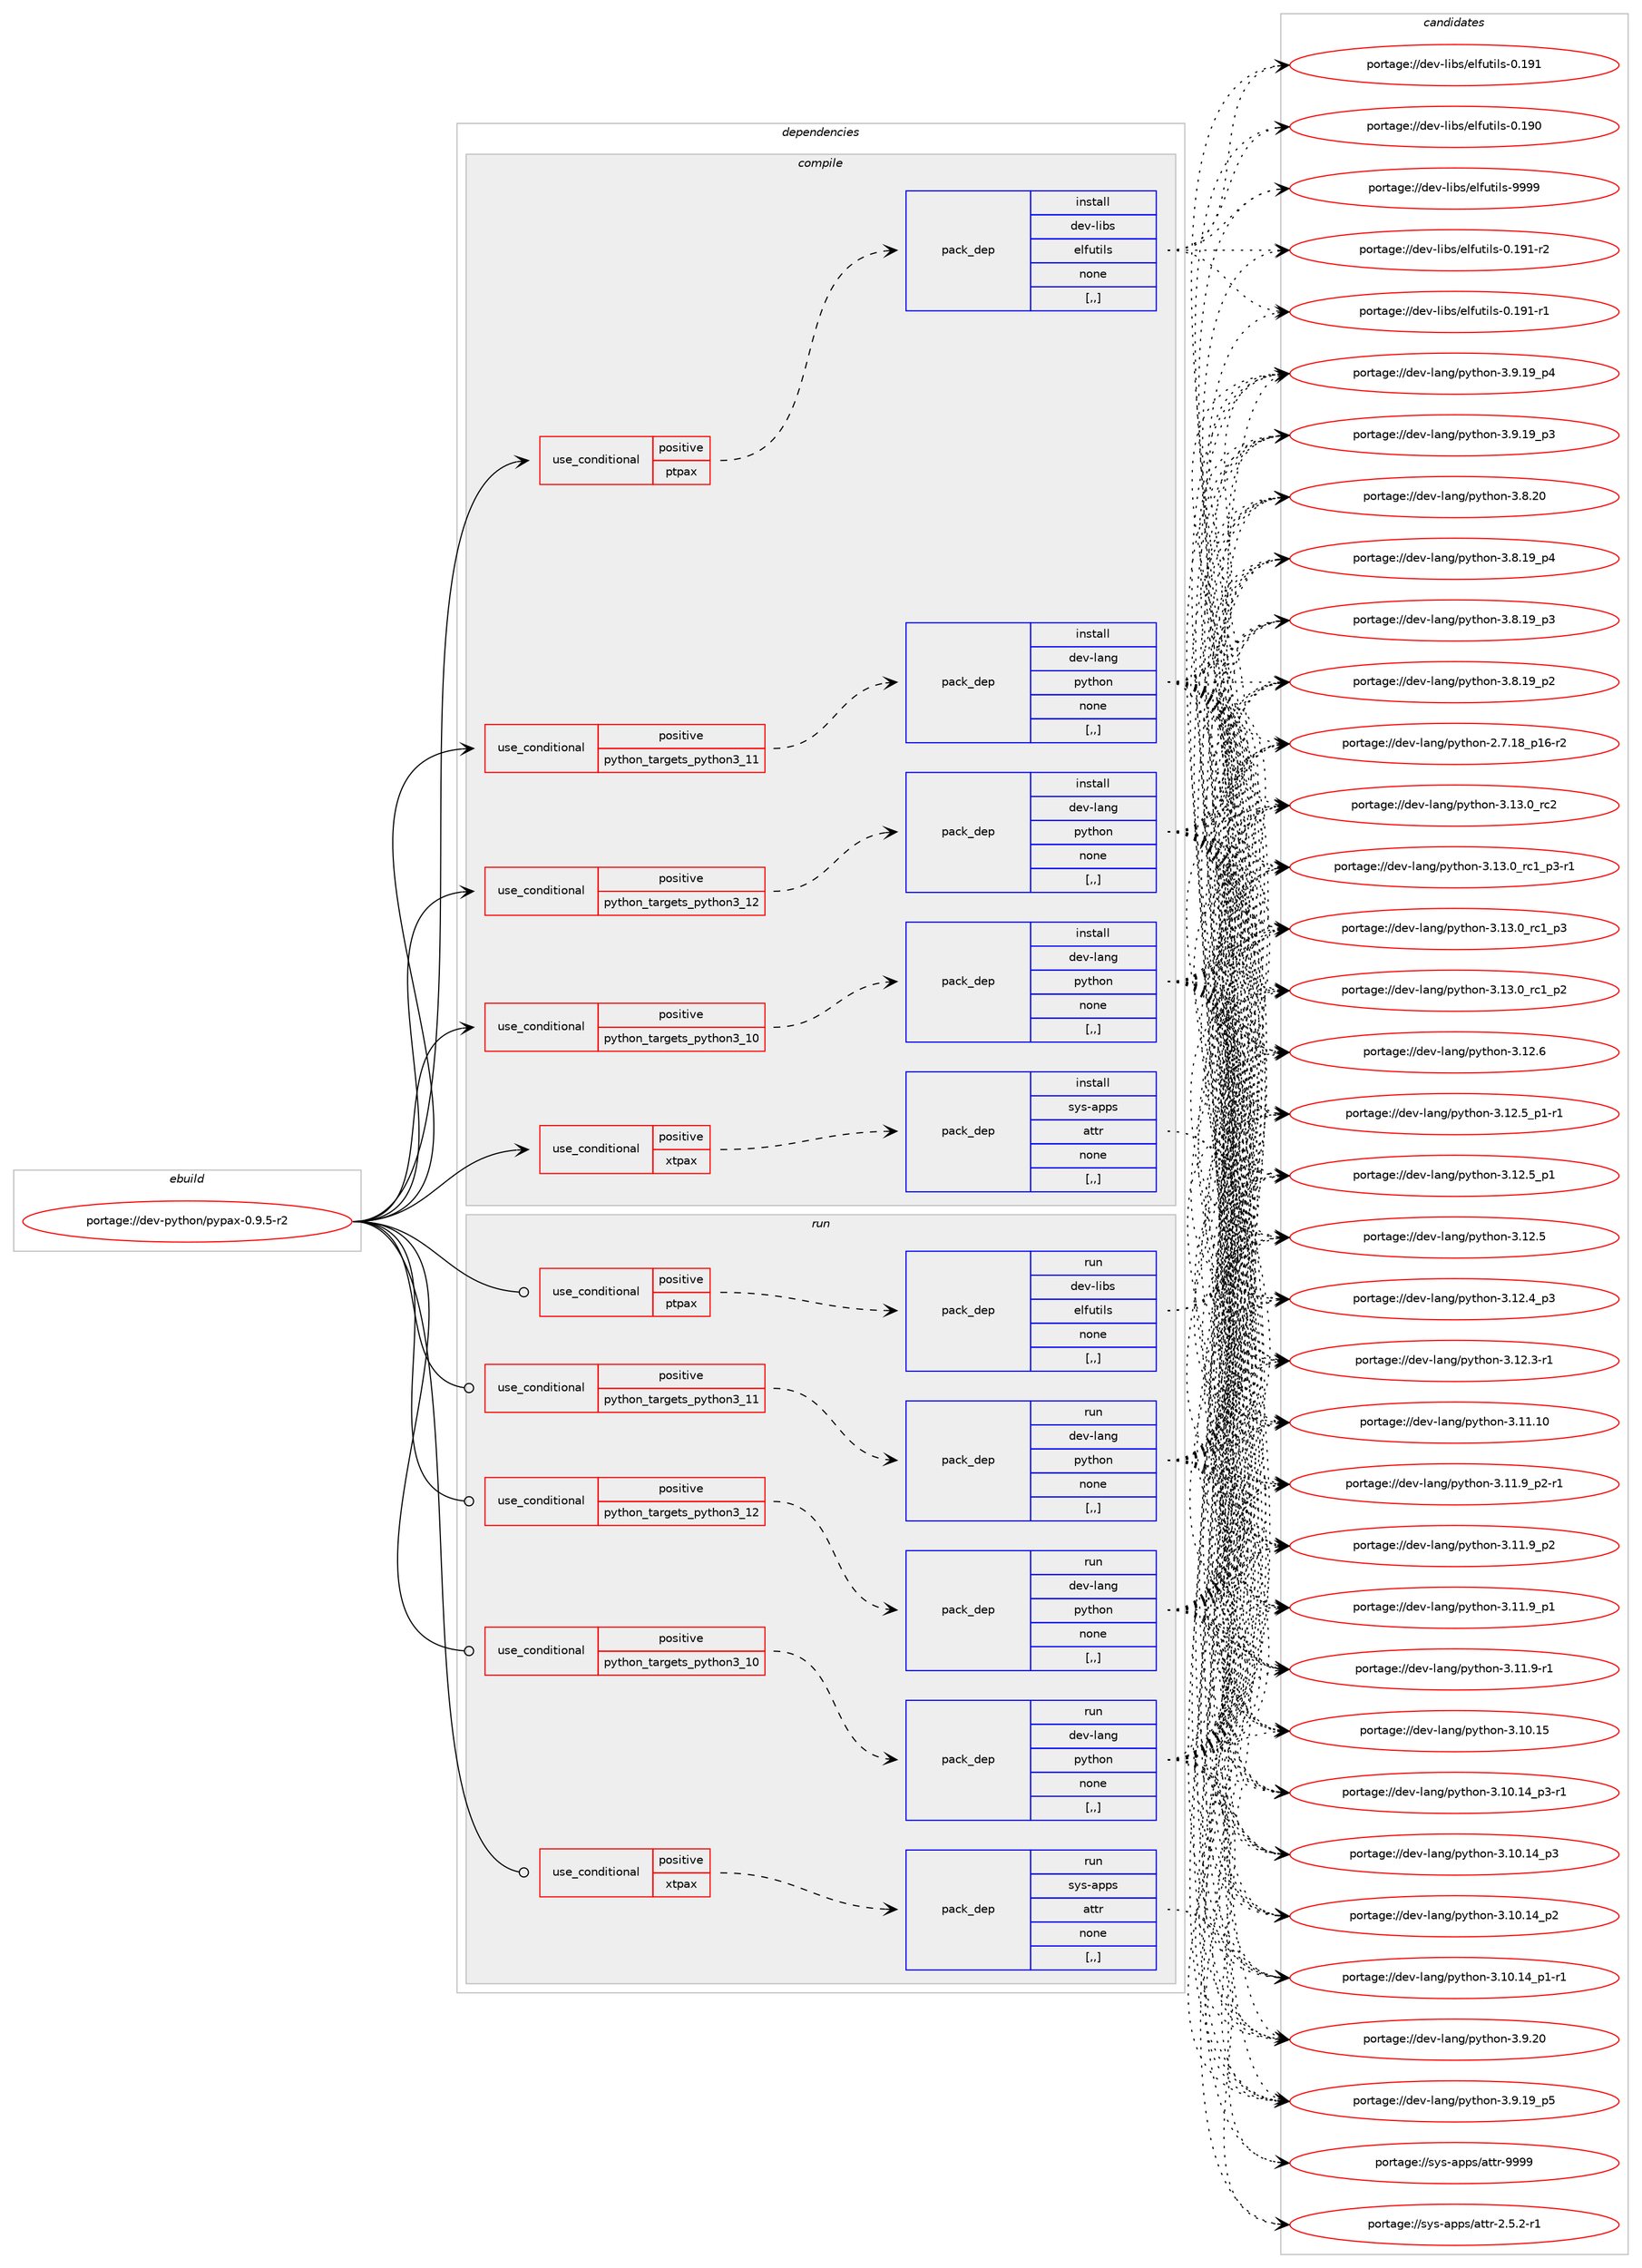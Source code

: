digraph prolog {

# *************
# Graph options
# *************

newrank=true;
concentrate=true;
compound=true;
graph [rankdir=LR,fontname=Helvetica,fontsize=10,ranksep=1.5];#, ranksep=2.5, nodesep=0.2];
edge  [arrowhead=vee];
node  [fontname=Helvetica,fontsize=10];

# **********
# The ebuild
# **********

subgraph cluster_leftcol {
color=gray;
label=<<i>ebuild</i>>;
id [label="portage://dev-python/pypax-0.9.5-r2", color=red, width=4, href="../dev-python/pypax-0.9.5-r2.svg"];
}

# ****************
# The dependencies
# ****************

subgraph cluster_midcol {
color=gray;
label=<<i>dependencies</i>>;
subgraph cluster_compile {
fillcolor="#eeeeee";
style=filled;
label=<<i>compile</i>>;
subgraph cond167829 {
dependency652393 [label=<<TABLE BORDER="0" CELLBORDER="1" CELLSPACING="0" CELLPADDING="4"><TR><TD ROWSPAN="3" CELLPADDING="10">use_conditional</TD></TR><TR><TD>positive</TD></TR><TR><TD>ptpax</TD></TR></TABLE>>, shape=none, color=red];
subgraph pack479735 {
dependency652394 [label=<<TABLE BORDER="0" CELLBORDER="1" CELLSPACING="0" CELLPADDING="4" WIDTH="220"><TR><TD ROWSPAN="6" CELLPADDING="30">pack_dep</TD></TR><TR><TD WIDTH="110">install</TD></TR><TR><TD>dev-libs</TD></TR><TR><TD>elfutils</TD></TR><TR><TD>none</TD></TR><TR><TD>[,,]</TD></TR></TABLE>>, shape=none, color=blue];
}
dependency652393:e -> dependency652394:w [weight=20,style="dashed",arrowhead="vee"];
}
id:e -> dependency652393:w [weight=20,style="solid",arrowhead="vee"];
subgraph cond167830 {
dependency652395 [label=<<TABLE BORDER="0" CELLBORDER="1" CELLSPACING="0" CELLPADDING="4"><TR><TD ROWSPAN="3" CELLPADDING="10">use_conditional</TD></TR><TR><TD>positive</TD></TR><TR><TD>python_targets_python3_10</TD></TR></TABLE>>, shape=none, color=red];
subgraph pack479736 {
dependency652396 [label=<<TABLE BORDER="0" CELLBORDER="1" CELLSPACING="0" CELLPADDING="4" WIDTH="220"><TR><TD ROWSPAN="6" CELLPADDING="30">pack_dep</TD></TR><TR><TD WIDTH="110">install</TD></TR><TR><TD>dev-lang</TD></TR><TR><TD>python</TD></TR><TR><TD>none</TD></TR><TR><TD>[,,]</TD></TR></TABLE>>, shape=none, color=blue];
}
dependency652395:e -> dependency652396:w [weight=20,style="dashed",arrowhead="vee"];
}
id:e -> dependency652395:w [weight=20,style="solid",arrowhead="vee"];
subgraph cond167831 {
dependency652397 [label=<<TABLE BORDER="0" CELLBORDER="1" CELLSPACING="0" CELLPADDING="4"><TR><TD ROWSPAN="3" CELLPADDING="10">use_conditional</TD></TR><TR><TD>positive</TD></TR><TR><TD>python_targets_python3_11</TD></TR></TABLE>>, shape=none, color=red];
subgraph pack479737 {
dependency652398 [label=<<TABLE BORDER="0" CELLBORDER="1" CELLSPACING="0" CELLPADDING="4" WIDTH="220"><TR><TD ROWSPAN="6" CELLPADDING="30">pack_dep</TD></TR><TR><TD WIDTH="110">install</TD></TR><TR><TD>dev-lang</TD></TR><TR><TD>python</TD></TR><TR><TD>none</TD></TR><TR><TD>[,,]</TD></TR></TABLE>>, shape=none, color=blue];
}
dependency652397:e -> dependency652398:w [weight=20,style="dashed",arrowhead="vee"];
}
id:e -> dependency652397:w [weight=20,style="solid",arrowhead="vee"];
subgraph cond167832 {
dependency652399 [label=<<TABLE BORDER="0" CELLBORDER="1" CELLSPACING="0" CELLPADDING="4"><TR><TD ROWSPAN="3" CELLPADDING="10">use_conditional</TD></TR><TR><TD>positive</TD></TR><TR><TD>python_targets_python3_12</TD></TR></TABLE>>, shape=none, color=red];
subgraph pack479738 {
dependency652400 [label=<<TABLE BORDER="0" CELLBORDER="1" CELLSPACING="0" CELLPADDING="4" WIDTH="220"><TR><TD ROWSPAN="6" CELLPADDING="30">pack_dep</TD></TR><TR><TD WIDTH="110">install</TD></TR><TR><TD>dev-lang</TD></TR><TR><TD>python</TD></TR><TR><TD>none</TD></TR><TR><TD>[,,]</TD></TR></TABLE>>, shape=none, color=blue];
}
dependency652399:e -> dependency652400:w [weight=20,style="dashed",arrowhead="vee"];
}
id:e -> dependency652399:w [weight=20,style="solid",arrowhead="vee"];
subgraph cond167833 {
dependency652401 [label=<<TABLE BORDER="0" CELLBORDER="1" CELLSPACING="0" CELLPADDING="4"><TR><TD ROWSPAN="3" CELLPADDING="10">use_conditional</TD></TR><TR><TD>positive</TD></TR><TR><TD>xtpax</TD></TR></TABLE>>, shape=none, color=red];
subgraph pack479739 {
dependency652402 [label=<<TABLE BORDER="0" CELLBORDER="1" CELLSPACING="0" CELLPADDING="4" WIDTH="220"><TR><TD ROWSPAN="6" CELLPADDING="30">pack_dep</TD></TR><TR><TD WIDTH="110">install</TD></TR><TR><TD>sys-apps</TD></TR><TR><TD>attr</TD></TR><TR><TD>none</TD></TR><TR><TD>[,,]</TD></TR></TABLE>>, shape=none, color=blue];
}
dependency652401:e -> dependency652402:w [weight=20,style="dashed",arrowhead="vee"];
}
id:e -> dependency652401:w [weight=20,style="solid",arrowhead="vee"];
}
subgraph cluster_compileandrun {
fillcolor="#eeeeee";
style=filled;
label=<<i>compile and run</i>>;
}
subgraph cluster_run {
fillcolor="#eeeeee";
style=filled;
label=<<i>run</i>>;
subgraph cond167834 {
dependency652403 [label=<<TABLE BORDER="0" CELLBORDER="1" CELLSPACING="0" CELLPADDING="4"><TR><TD ROWSPAN="3" CELLPADDING="10">use_conditional</TD></TR><TR><TD>positive</TD></TR><TR><TD>ptpax</TD></TR></TABLE>>, shape=none, color=red];
subgraph pack479740 {
dependency652404 [label=<<TABLE BORDER="0" CELLBORDER="1" CELLSPACING="0" CELLPADDING="4" WIDTH="220"><TR><TD ROWSPAN="6" CELLPADDING="30">pack_dep</TD></TR><TR><TD WIDTH="110">run</TD></TR><TR><TD>dev-libs</TD></TR><TR><TD>elfutils</TD></TR><TR><TD>none</TD></TR><TR><TD>[,,]</TD></TR></TABLE>>, shape=none, color=blue];
}
dependency652403:e -> dependency652404:w [weight=20,style="dashed",arrowhead="vee"];
}
id:e -> dependency652403:w [weight=20,style="solid",arrowhead="odot"];
subgraph cond167835 {
dependency652405 [label=<<TABLE BORDER="0" CELLBORDER="1" CELLSPACING="0" CELLPADDING="4"><TR><TD ROWSPAN="3" CELLPADDING="10">use_conditional</TD></TR><TR><TD>positive</TD></TR><TR><TD>python_targets_python3_10</TD></TR></TABLE>>, shape=none, color=red];
subgraph pack479741 {
dependency652406 [label=<<TABLE BORDER="0" CELLBORDER="1" CELLSPACING="0" CELLPADDING="4" WIDTH="220"><TR><TD ROWSPAN="6" CELLPADDING="30">pack_dep</TD></TR><TR><TD WIDTH="110">run</TD></TR><TR><TD>dev-lang</TD></TR><TR><TD>python</TD></TR><TR><TD>none</TD></TR><TR><TD>[,,]</TD></TR></TABLE>>, shape=none, color=blue];
}
dependency652405:e -> dependency652406:w [weight=20,style="dashed",arrowhead="vee"];
}
id:e -> dependency652405:w [weight=20,style="solid",arrowhead="odot"];
subgraph cond167836 {
dependency652407 [label=<<TABLE BORDER="0" CELLBORDER="1" CELLSPACING="0" CELLPADDING="4"><TR><TD ROWSPAN="3" CELLPADDING="10">use_conditional</TD></TR><TR><TD>positive</TD></TR><TR><TD>python_targets_python3_11</TD></TR></TABLE>>, shape=none, color=red];
subgraph pack479742 {
dependency652408 [label=<<TABLE BORDER="0" CELLBORDER="1" CELLSPACING="0" CELLPADDING="4" WIDTH="220"><TR><TD ROWSPAN="6" CELLPADDING="30">pack_dep</TD></TR><TR><TD WIDTH="110">run</TD></TR><TR><TD>dev-lang</TD></TR><TR><TD>python</TD></TR><TR><TD>none</TD></TR><TR><TD>[,,]</TD></TR></TABLE>>, shape=none, color=blue];
}
dependency652407:e -> dependency652408:w [weight=20,style="dashed",arrowhead="vee"];
}
id:e -> dependency652407:w [weight=20,style="solid",arrowhead="odot"];
subgraph cond167837 {
dependency652409 [label=<<TABLE BORDER="0" CELLBORDER="1" CELLSPACING="0" CELLPADDING="4"><TR><TD ROWSPAN="3" CELLPADDING="10">use_conditional</TD></TR><TR><TD>positive</TD></TR><TR><TD>python_targets_python3_12</TD></TR></TABLE>>, shape=none, color=red];
subgraph pack479743 {
dependency652410 [label=<<TABLE BORDER="0" CELLBORDER="1" CELLSPACING="0" CELLPADDING="4" WIDTH="220"><TR><TD ROWSPAN="6" CELLPADDING="30">pack_dep</TD></TR><TR><TD WIDTH="110">run</TD></TR><TR><TD>dev-lang</TD></TR><TR><TD>python</TD></TR><TR><TD>none</TD></TR><TR><TD>[,,]</TD></TR></TABLE>>, shape=none, color=blue];
}
dependency652409:e -> dependency652410:w [weight=20,style="dashed",arrowhead="vee"];
}
id:e -> dependency652409:w [weight=20,style="solid",arrowhead="odot"];
subgraph cond167838 {
dependency652411 [label=<<TABLE BORDER="0" CELLBORDER="1" CELLSPACING="0" CELLPADDING="4"><TR><TD ROWSPAN="3" CELLPADDING="10">use_conditional</TD></TR><TR><TD>positive</TD></TR><TR><TD>xtpax</TD></TR></TABLE>>, shape=none, color=red];
subgraph pack479744 {
dependency652412 [label=<<TABLE BORDER="0" CELLBORDER="1" CELLSPACING="0" CELLPADDING="4" WIDTH="220"><TR><TD ROWSPAN="6" CELLPADDING="30">pack_dep</TD></TR><TR><TD WIDTH="110">run</TD></TR><TR><TD>sys-apps</TD></TR><TR><TD>attr</TD></TR><TR><TD>none</TD></TR><TR><TD>[,,]</TD></TR></TABLE>>, shape=none, color=blue];
}
dependency652411:e -> dependency652412:w [weight=20,style="dashed",arrowhead="vee"];
}
id:e -> dependency652411:w [weight=20,style="solid",arrowhead="odot"];
}
}

# **************
# The candidates
# **************

subgraph cluster_choices {
rank=same;
color=gray;
label=<<i>candidates</i>>;

subgraph choice479735 {
color=black;
nodesep=1;
choice1001011184510810598115471011081021171161051081154557575757 [label="portage://dev-libs/elfutils-9999", color=red, width=4,href="../dev-libs/elfutils-9999.svg"];
choice1001011184510810598115471011081021171161051081154548464957494511450 [label="portage://dev-libs/elfutils-0.191-r2", color=red, width=4,href="../dev-libs/elfutils-0.191-r2.svg"];
choice1001011184510810598115471011081021171161051081154548464957494511449 [label="portage://dev-libs/elfutils-0.191-r1", color=red, width=4,href="../dev-libs/elfutils-0.191-r1.svg"];
choice100101118451081059811547101108102117116105108115454846495749 [label="portage://dev-libs/elfutils-0.191", color=red, width=4,href="../dev-libs/elfutils-0.191.svg"];
choice100101118451081059811547101108102117116105108115454846495748 [label="portage://dev-libs/elfutils-0.190", color=red, width=4,href="../dev-libs/elfutils-0.190.svg"];
dependency652394:e -> choice1001011184510810598115471011081021171161051081154557575757:w [style=dotted,weight="100"];
dependency652394:e -> choice1001011184510810598115471011081021171161051081154548464957494511450:w [style=dotted,weight="100"];
dependency652394:e -> choice1001011184510810598115471011081021171161051081154548464957494511449:w [style=dotted,weight="100"];
dependency652394:e -> choice100101118451081059811547101108102117116105108115454846495749:w [style=dotted,weight="100"];
dependency652394:e -> choice100101118451081059811547101108102117116105108115454846495748:w [style=dotted,weight="100"];
}
subgraph choice479736 {
color=black;
nodesep=1;
choice10010111845108971101034711212111610411111045514649514648951149950 [label="portage://dev-lang/python-3.13.0_rc2", color=red, width=4,href="../dev-lang/python-3.13.0_rc2.svg"];
choice1001011184510897110103471121211161041111104551464951464895114994995112514511449 [label="portage://dev-lang/python-3.13.0_rc1_p3-r1", color=red, width=4,href="../dev-lang/python-3.13.0_rc1_p3-r1.svg"];
choice100101118451089711010347112121116104111110455146495146489511499499511251 [label="portage://dev-lang/python-3.13.0_rc1_p3", color=red, width=4,href="../dev-lang/python-3.13.0_rc1_p3.svg"];
choice100101118451089711010347112121116104111110455146495146489511499499511250 [label="portage://dev-lang/python-3.13.0_rc1_p2", color=red, width=4,href="../dev-lang/python-3.13.0_rc1_p2.svg"];
choice10010111845108971101034711212111610411111045514649504654 [label="portage://dev-lang/python-3.12.6", color=red, width=4,href="../dev-lang/python-3.12.6.svg"];
choice1001011184510897110103471121211161041111104551464950465395112494511449 [label="portage://dev-lang/python-3.12.5_p1-r1", color=red, width=4,href="../dev-lang/python-3.12.5_p1-r1.svg"];
choice100101118451089711010347112121116104111110455146495046539511249 [label="portage://dev-lang/python-3.12.5_p1", color=red, width=4,href="../dev-lang/python-3.12.5_p1.svg"];
choice10010111845108971101034711212111610411111045514649504653 [label="portage://dev-lang/python-3.12.5", color=red, width=4,href="../dev-lang/python-3.12.5.svg"];
choice100101118451089711010347112121116104111110455146495046529511251 [label="portage://dev-lang/python-3.12.4_p3", color=red, width=4,href="../dev-lang/python-3.12.4_p3.svg"];
choice100101118451089711010347112121116104111110455146495046514511449 [label="portage://dev-lang/python-3.12.3-r1", color=red, width=4,href="../dev-lang/python-3.12.3-r1.svg"];
choice1001011184510897110103471121211161041111104551464949464948 [label="portage://dev-lang/python-3.11.10", color=red, width=4,href="../dev-lang/python-3.11.10.svg"];
choice1001011184510897110103471121211161041111104551464949465795112504511449 [label="portage://dev-lang/python-3.11.9_p2-r1", color=red, width=4,href="../dev-lang/python-3.11.9_p2-r1.svg"];
choice100101118451089711010347112121116104111110455146494946579511250 [label="portage://dev-lang/python-3.11.9_p2", color=red, width=4,href="../dev-lang/python-3.11.9_p2.svg"];
choice100101118451089711010347112121116104111110455146494946579511249 [label="portage://dev-lang/python-3.11.9_p1", color=red, width=4,href="../dev-lang/python-3.11.9_p1.svg"];
choice100101118451089711010347112121116104111110455146494946574511449 [label="portage://dev-lang/python-3.11.9-r1", color=red, width=4,href="../dev-lang/python-3.11.9-r1.svg"];
choice1001011184510897110103471121211161041111104551464948464953 [label="portage://dev-lang/python-3.10.15", color=red, width=4,href="../dev-lang/python-3.10.15.svg"];
choice100101118451089711010347112121116104111110455146494846495295112514511449 [label="portage://dev-lang/python-3.10.14_p3-r1", color=red, width=4,href="../dev-lang/python-3.10.14_p3-r1.svg"];
choice10010111845108971101034711212111610411111045514649484649529511251 [label="portage://dev-lang/python-3.10.14_p3", color=red, width=4,href="../dev-lang/python-3.10.14_p3.svg"];
choice10010111845108971101034711212111610411111045514649484649529511250 [label="portage://dev-lang/python-3.10.14_p2", color=red, width=4,href="../dev-lang/python-3.10.14_p2.svg"];
choice100101118451089711010347112121116104111110455146494846495295112494511449 [label="portage://dev-lang/python-3.10.14_p1-r1", color=red, width=4,href="../dev-lang/python-3.10.14_p1-r1.svg"];
choice10010111845108971101034711212111610411111045514657465048 [label="portage://dev-lang/python-3.9.20", color=red, width=4,href="../dev-lang/python-3.9.20.svg"];
choice100101118451089711010347112121116104111110455146574649579511253 [label="portage://dev-lang/python-3.9.19_p5", color=red, width=4,href="../dev-lang/python-3.9.19_p5.svg"];
choice100101118451089711010347112121116104111110455146574649579511252 [label="portage://dev-lang/python-3.9.19_p4", color=red, width=4,href="../dev-lang/python-3.9.19_p4.svg"];
choice100101118451089711010347112121116104111110455146574649579511251 [label="portage://dev-lang/python-3.9.19_p3", color=red, width=4,href="../dev-lang/python-3.9.19_p3.svg"];
choice10010111845108971101034711212111610411111045514656465048 [label="portage://dev-lang/python-3.8.20", color=red, width=4,href="../dev-lang/python-3.8.20.svg"];
choice100101118451089711010347112121116104111110455146564649579511252 [label="portage://dev-lang/python-3.8.19_p4", color=red, width=4,href="../dev-lang/python-3.8.19_p4.svg"];
choice100101118451089711010347112121116104111110455146564649579511251 [label="portage://dev-lang/python-3.8.19_p3", color=red, width=4,href="../dev-lang/python-3.8.19_p3.svg"];
choice100101118451089711010347112121116104111110455146564649579511250 [label="portage://dev-lang/python-3.8.19_p2", color=red, width=4,href="../dev-lang/python-3.8.19_p2.svg"];
choice100101118451089711010347112121116104111110455046554649569511249544511450 [label="portage://dev-lang/python-2.7.18_p16-r2", color=red, width=4,href="../dev-lang/python-2.7.18_p16-r2.svg"];
dependency652396:e -> choice10010111845108971101034711212111610411111045514649514648951149950:w [style=dotted,weight="100"];
dependency652396:e -> choice1001011184510897110103471121211161041111104551464951464895114994995112514511449:w [style=dotted,weight="100"];
dependency652396:e -> choice100101118451089711010347112121116104111110455146495146489511499499511251:w [style=dotted,weight="100"];
dependency652396:e -> choice100101118451089711010347112121116104111110455146495146489511499499511250:w [style=dotted,weight="100"];
dependency652396:e -> choice10010111845108971101034711212111610411111045514649504654:w [style=dotted,weight="100"];
dependency652396:e -> choice1001011184510897110103471121211161041111104551464950465395112494511449:w [style=dotted,weight="100"];
dependency652396:e -> choice100101118451089711010347112121116104111110455146495046539511249:w [style=dotted,weight="100"];
dependency652396:e -> choice10010111845108971101034711212111610411111045514649504653:w [style=dotted,weight="100"];
dependency652396:e -> choice100101118451089711010347112121116104111110455146495046529511251:w [style=dotted,weight="100"];
dependency652396:e -> choice100101118451089711010347112121116104111110455146495046514511449:w [style=dotted,weight="100"];
dependency652396:e -> choice1001011184510897110103471121211161041111104551464949464948:w [style=dotted,weight="100"];
dependency652396:e -> choice1001011184510897110103471121211161041111104551464949465795112504511449:w [style=dotted,weight="100"];
dependency652396:e -> choice100101118451089711010347112121116104111110455146494946579511250:w [style=dotted,weight="100"];
dependency652396:e -> choice100101118451089711010347112121116104111110455146494946579511249:w [style=dotted,weight="100"];
dependency652396:e -> choice100101118451089711010347112121116104111110455146494946574511449:w [style=dotted,weight="100"];
dependency652396:e -> choice1001011184510897110103471121211161041111104551464948464953:w [style=dotted,weight="100"];
dependency652396:e -> choice100101118451089711010347112121116104111110455146494846495295112514511449:w [style=dotted,weight="100"];
dependency652396:e -> choice10010111845108971101034711212111610411111045514649484649529511251:w [style=dotted,weight="100"];
dependency652396:e -> choice10010111845108971101034711212111610411111045514649484649529511250:w [style=dotted,weight="100"];
dependency652396:e -> choice100101118451089711010347112121116104111110455146494846495295112494511449:w [style=dotted,weight="100"];
dependency652396:e -> choice10010111845108971101034711212111610411111045514657465048:w [style=dotted,weight="100"];
dependency652396:e -> choice100101118451089711010347112121116104111110455146574649579511253:w [style=dotted,weight="100"];
dependency652396:e -> choice100101118451089711010347112121116104111110455146574649579511252:w [style=dotted,weight="100"];
dependency652396:e -> choice100101118451089711010347112121116104111110455146574649579511251:w [style=dotted,weight="100"];
dependency652396:e -> choice10010111845108971101034711212111610411111045514656465048:w [style=dotted,weight="100"];
dependency652396:e -> choice100101118451089711010347112121116104111110455146564649579511252:w [style=dotted,weight="100"];
dependency652396:e -> choice100101118451089711010347112121116104111110455146564649579511251:w [style=dotted,weight="100"];
dependency652396:e -> choice100101118451089711010347112121116104111110455146564649579511250:w [style=dotted,weight="100"];
dependency652396:e -> choice100101118451089711010347112121116104111110455046554649569511249544511450:w [style=dotted,weight="100"];
}
subgraph choice479737 {
color=black;
nodesep=1;
choice10010111845108971101034711212111610411111045514649514648951149950 [label="portage://dev-lang/python-3.13.0_rc2", color=red, width=4,href="../dev-lang/python-3.13.0_rc2.svg"];
choice1001011184510897110103471121211161041111104551464951464895114994995112514511449 [label="portage://dev-lang/python-3.13.0_rc1_p3-r1", color=red, width=4,href="../dev-lang/python-3.13.0_rc1_p3-r1.svg"];
choice100101118451089711010347112121116104111110455146495146489511499499511251 [label="portage://dev-lang/python-3.13.0_rc1_p3", color=red, width=4,href="../dev-lang/python-3.13.0_rc1_p3.svg"];
choice100101118451089711010347112121116104111110455146495146489511499499511250 [label="portage://dev-lang/python-3.13.0_rc1_p2", color=red, width=4,href="../dev-lang/python-3.13.0_rc1_p2.svg"];
choice10010111845108971101034711212111610411111045514649504654 [label="portage://dev-lang/python-3.12.6", color=red, width=4,href="../dev-lang/python-3.12.6.svg"];
choice1001011184510897110103471121211161041111104551464950465395112494511449 [label="portage://dev-lang/python-3.12.5_p1-r1", color=red, width=4,href="../dev-lang/python-3.12.5_p1-r1.svg"];
choice100101118451089711010347112121116104111110455146495046539511249 [label="portage://dev-lang/python-3.12.5_p1", color=red, width=4,href="../dev-lang/python-3.12.5_p1.svg"];
choice10010111845108971101034711212111610411111045514649504653 [label="portage://dev-lang/python-3.12.5", color=red, width=4,href="../dev-lang/python-3.12.5.svg"];
choice100101118451089711010347112121116104111110455146495046529511251 [label="portage://dev-lang/python-3.12.4_p3", color=red, width=4,href="../dev-lang/python-3.12.4_p3.svg"];
choice100101118451089711010347112121116104111110455146495046514511449 [label="portage://dev-lang/python-3.12.3-r1", color=red, width=4,href="../dev-lang/python-3.12.3-r1.svg"];
choice1001011184510897110103471121211161041111104551464949464948 [label="portage://dev-lang/python-3.11.10", color=red, width=4,href="../dev-lang/python-3.11.10.svg"];
choice1001011184510897110103471121211161041111104551464949465795112504511449 [label="portage://dev-lang/python-3.11.9_p2-r1", color=red, width=4,href="../dev-lang/python-3.11.9_p2-r1.svg"];
choice100101118451089711010347112121116104111110455146494946579511250 [label="portage://dev-lang/python-3.11.9_p2", color=red, width=4,href="../dev-lang/python-3.11.9_p2.svg"];
choice100101118451089711010347112121116104111110455146494946579511249 [label="portage://dev-lang/python-3.11.9_p1", color=red, width=4,href="../dev-lang/python-3.11.9_p1.svg"];
choice100101118451089711010347112121116104111110455146494946574511449 [label="portage://dev-lang/python-3.11.9-r1", color=red, width=4,href="../dev-lang/python-3.11.9-r1.svg"];
choice1001011184510897110103471121211161041111104551464948464953 [label="portage://dev-lang/python-3.10.15", color=red, width=4,href="../dev-lang/python-3.10.15.svg"];
choice100101118451089711010347112121116104111110455146494846495295112514511449 [label="portage://dev-lang/python-3.10.14_p3-r1", color=red, width=4,href="../dev-lang/python-3.10.14_p3-r1.svg"];
choice10010111845108971101034711212111610411111045514649484649529511251 [label="portage://dev-lang/python-3.10.14_p3", color=red, width=4,href="../dev-lang/python-3.10.14_p3.svg"];
choice10010111845108971101034711212111610411111045514649484649529511250 [label="portage://dev-lang/python-3.10.14_p2", color=red, width=4,href="../dev-lang/python-3.10.14_p2.svg"];
choice100101118451089711010347112121116104111110455146494846495295112494511449 [label="portage://dev-lang/python-3.10.14_p1-r1", color=red, width=4,href="../dev-lang/python-3.10.14_p1-r1.svg"];
choice10010111845108971101034711212111610411111045514657465048 [label="portage://dev-lang/python-3.9.20", color=red, width=4,href="../dev-lang/python-3.9.20.svg"];
choice100101118451089711010347112121116104111110455146574649579511253 [label="portage://dev-lang/python-3.9.19_p5", color=red, width=4,href="../dev-lang/python-3.9.19_p5.svg"];
choice100101118451089711010347112121116104111110455146574649579511252 [label="portage://dev-lang/python-3.9.19_p4", color=red, width=4,href="../dev-lang/python-3.9.19_p4.svg"];
choice100101118451089711010347112121116104111110455146574649579511251 [label="portage://dev-lang/python-3.9.19_p3", color=red, width=4,href="../dev-lang/python-3.9.19_p3.svg"];
choice10010111845108971101034711212111610411111045514656465048 [label="portage://dev-lang/python-3.8.20", color=red, width=4,href="../dev-lang/python-3.8.20.svg"];
choice100101118451089711010347112121116104111110455146564649579511252 [label="portage://dev-lang/python-3.8.19_p4", color=red, width=4,href="../dev-lang/python-3.8.19_p4.svg"];
choice100101118451089711010347112121116104111110455146564649579511251 [label="portage://dev-lang/python-3.8.19_p3", color=red, width=4,href="../dev-lang/python-3.8.19_p3.svg"];
choice100101118451089711010347112121116104111110455146564649579511250 [label="portage://dev-lang/python-3.8.19_p2", color=red, width=4,href="../dev-lang/python-3.8.19_p2.svg"];
choice100101118451089711010347112121116104111110455046554649569511249544511450 [label="portage://dev-lang/python-2.7.18_p16-r2", color=red, width=4,href="../dev-lang/python-2.7.18_p16-r2.svg"];
dependency652398:e -> choice10010111845108971101034711212111610411111045514649514648951149950:w [style=dotted,weight="100"];
dependency652398:e -> choice1001011184510897110103471121211161041111104551464951464895114994995112514511449:w [style=dotted,weight="100"];
dependency652398:e -> choice100101118451089711010347112121116104111110455146495146489511499499511251:w [style=dotted,weight="100"];
dependency652398:e -> choice100101118451089711010347112121116104111110455146495146489511499499511250:w [style=dotted,weight="100"];
dependency652398:e -> choice10010111845108971101034711212111610411111045514649504654:w [style=dotted,weight="100"];
dependency652398:e -> choice1001011184510897110103471121211161041111104551464950465395112494511449:w [style=dotted,weight="100"];
dependency652398:e -> choice100101118451089711010347112121116104111110455146495046539511249:w [style=dotted,weight="100"];
dependency652398:e -> choice10010111845108971101034711212111610411111045514649504653:w [style=dotted,weight="100"];
dependency652398:e -> choice100101118451089711010347112121116104111110455146495046529511251:w [style=dotted,weight="100"];
dependency652398:e -> choice100101118451089711010347112121116104111110455146495046514511449:w [style=dotted,weight="100"];
dependency652398:e -> choice1001011184510897110103471121211161041111104551464949464948:w [style=dotted,weight="100"];
dependency652398:e -> choice1001011184510897110103471121211161041111104551464949465795112504511449:w [style=dotted,weight="100"];
dependency652398:e -> choice100101118451089711010347112121116104111110455146494946579511250:w [style=dotted,weight="100"];
dependency652398:e -> choice100101118451089711010347112121116104111110455146494946579511249:w [style=dotted,weight="100"];
dependency652398:e -> choice100101118451089711010347112121116104111110455146494946574511449:w [style=dotted,weight="100"];
dependency652398:e -> choice1001011184510897110103471121211161041111104551464948464953:w [style=dotted,weight="100"];
dependency652398:e -> choice100101118451089711010347112121116104111110455146494846495295112514511449:w [style=dotted,weight="100"];
dependency652398:e -> choice10010111845108971101034711212111610411111045514649484649529511251:w [style=dotted,weight="100"];
dependency652398:e -> choice10010111845108971101034711212111610411111045514649484649529511250:w [style=dotted,weight="100"];
dependency652398:e -> choice100101118451089711010347112121116104111110455146494846495295112494511449:w [style=dotted,weight="100"];
dependency652398:e -> choice10010111845108971101034711212111610411111045514657465048:w [style=dotted,weight="100"];
dependency652398:e -> choice100101118451089711010347112121116104111110455146574649579511253:w [style=dotted,weight="100"];
dependency652398:e -> choice100101118451089711010347112121116104111110455146574649579511252:w [style=dotted,weight="100"];
dependency652398:e -> choice100101118451089711010347112121116104111110455146574649579511251:w [style=dotted,weight="100"];
dependency652398:e -> choice10010111845108971101034711212111610411111045514656465048:w [style=dotted,weight="100"];
dependency652398:e -> choice100101118451089711010347112121116104111110455146564649579511252:w [style=dotted,weight="100"];
dependency652398:e -> choice100101118451089711010347112121116104111110455146564649579511251:w [style=dotted,weight="100"];
dependency652398:e -> choice100101118451089711010347112121116104111110455146564649579511250:w [style=dotted,weight="100"];
dependency652398:e -> choice100101118451089711010347112121116104111110455046554649569511249544511450:w [style=dotted,weight="100"];
}
subgraph choice479738 {
color=black;
nodesep=1;
choice10010111845108971101034711212111610411111045514649514648951149950 [label="portage://dev-lang/python-3.13.0_rc2", color=red, width=4,href="../dev-lang/python-3.13.0_rc2.svg"];
choice1001011184510897110103471121211161041111104551464951464895114994995112514511449 [label="portage://dev-lang/python-3.13.0_rc1_p3-r1", color=red, width=4,href="../dev-lang/python-3.13.0_rc1_p3-r1.svg"];
choice100101118451089711010347112121116104111110455146495146489511499499511251 [label="portage://dev-lang/python-3.13.0_rc1_p3", color=red, width=4,href="../dev-lang/python-3.13.0_rc1_p3.svg"];
choice100101118451089711010347112121116104111110455146495146489511499499511250 [label="portage://dev-lang/python-3.13.0_rc1_p2", color=red, width=4,href="../dev-lang/python-3.13.0_rc1_p2.svg"];
choice10010111845108971101034711212111610411111045514649504654 [label="portage://dev-lang/python-3.12.6", color=red, width=4,href="../dev-lang/python-3.12.6.svg"];
choice1001011184510897110103471121211161041111104551464950465395112494511449 [label="portage://dev-lang/python-3.12.5_p1-r1", color=red, width=4,href="../dev-lang/python-3.12.5_p1-r1.svg"];
choice100101118451089711010347112121116104111110455146495046539511249 [label="portage://dev-lang/python-3.12.5_p1", color=red, width=4,href="../dev-lang/python-3.12.5_p1.svg"];
choice10010111845108971101034711212111610411111045514649504653 [label="portage://dev-lang/python-3.12.5", color=red, width=4,href="../dev-lang/python-3.12.5.svg"];
choice100101118451089711010347112121116104111110455146495046529511251 [label="portage://dev-lang/python-3.12.4_p3", color=red, width=4,href="../dev-lang/python-3.12.4_p3.svg"];
choice100101118451089711010347112121116104111110455146495046514511449 [label="portage://dev-lang/python-3.12.3-r1", color=red, width=4,href="../dev-lang/python-3.12.3-r1.svg"];
choice1001011184510897110103471121211161041111104551464949464948 [label="portage://dev-lang/python-3.11.10", color=red, width=4,href="../dev-lang/python-3.11.10.svg"];
choice1001011184510897110103471121211161041111104551464949465795112504511449 [label="portage://dev-lang/python-3.11.9_p2-r1", color=red, width=4,href="../dev-lang/python-3.11.9_p2-r1.svg"];
choice100101118451089711010347112121116104111110455146494946579511250 [label="portage://dev-lang/python-3.11.9_p2", color=red, width=4,href="../dev-lang/python-3.11.9_p2.svg"];
choice100101118451089711010347112121116104111110455146494946579511249 [label="portage://dev-lang/python-3.11.9_p1", color=red, width=4,href="../dev-lang/python-3.11.9_p1.svg"];
choice100101118451089711010347112121116104111110455146494946574511449 [label="portage://dev-lang/python-3.11.9-r1", color=red, width=4,href="../dev-lang/python-3.11.9-r1.svg"];
choice1001011184510897110103471121211161041111104551464948464953 [label="portage://dev-lang/python-3.10.15", color=red, width=4,href="../dev-lang/python-3.10.15.svg"];
choice100101118451089711010347112121116104111110455146494846495295112514511449 [label="portage://dev-lang/python-3.10.14_p3-r1", color=red, width=4,href="../dev-lang/python-3.10.14_p3-r1.svg"];
choice10010111845108971101034711212111610411111045514649484649529511251 [label="portage://dev-lang/python-3.10.14_p3", color=red, width=4,href="../dev-lang/python-3.10.14_p3.svg"];
choice10010111845108971101034711212111610411111045514649484649529511250 [label="portage://dev-lang/python-3.10.14_p2", color=red, width=4,href="../dev-lang/python-3.10.14_p2.svg"];
choice100101118451089711010347112121116104111110455146494846495295112494511449 [label="portage://dev-lang/python-3.10.14_p1-r1", color=red, width=4,href="../dev-lang/python-3.10.14_p1-r1.svg"];
choice10010111845108971101034711212111610411111045514657465048 [label="portage://dev-lang/python-3.9.20", color=red, width=4,href="../dev-lang/python-3.9.20.svg"];
choice100101118451089711010347112121116104111110455146574649579511253 [label="portage://dev-lang/python-3.9.19_p5", color=red, width=4,href="../dev-lang/python-3.9.19_p5.svg"];
choice100101118451089711010347112121116104111110455146574649579511252 [label="portage://dev-lang/python-3.9.19_p4", color=red, width=4,href="../dev-lang/python-3.9.19_p4.svg"];
choice100101118451089711010347112121116104111110455146574649579511251 [label="portage://dev-lang/python-3.9.19_p3", color=red, width=4,href="../dev-lang/python-3.9.19_p3.svg"];
choice10010111845108971101034711212111610411111045514656465048 [label="portage://dev-lang/python-3.8.20", color=red, width=4,href="../dev-lang/python-3.8.20.svg"];
choice100101118451089711010347112121116104111110455146564649579511252 [label="portage://dev-lang/python-3.8.19_p4", color=red, width=4,href="../dev-lang/python-3.8.19_p4.svg"];
choice100101118451089711010347112121116104111110455146564649579511251 [label="portage://dev-lang/python-3.8.19_p3", color=red, width=4,href="../dev-lang/python-3.8.19_p3.svg"];
choice100101118451089711010347112121116104111110455146564649579511250 [label="portage://dev-lang/python-3.8.19_p2", color=red, width=4,href="../dev-lang/python-3.8.19_p2.svg"];
choice100101118451089711010347112121116104111110455046554649569511249544511450 [label="portage://dev-lang/python-2.7.18_p16-r2", color=red, width=4,href="../dev-lang/python-2.7.18_p16-r2.svg"];
dependency652400:e -> choice10010111845108971101034711212111610411111045514649514648951149950:w [style=dotted,weight="100"];
dependency652400:e -> choice1001011184510897110103471121211161041111104551464951464895114994995112514511449:w [style=dotted,weight="100"];
dependency652400:e -> choice100101118451089711010347112121116104111110455146495146489511499499511251:w [style=dotted,weight="100"];
dependency652400:e -> choice100101118451089711010347112121116104111110455146495146489511499499511250:w [style=dotted,weight="100"];
dependency652400:e -> choice10010111845108971101034711212111610411111045514649504654:w [style=dotted,weight="100"];
dependency652400:e -> choice1001011184510897110103471121211161041111104551464950465395112494511449:w [style=dotted,weight="100"];
dependency652400:e -> choice100101118451089711010347112121116104111110455146495046539511249:w [style=dotted,weight="100"];
dependency652400:e -> choice10010111845108971101034711212111610411111045514649504653:w [style=dotted,weight="100"];
dependency652400:e -> choice100101118451089711010347112121116104111110455146495046529511251:w [style=dotted,weight="100"];
dependency652400:e -> choice100101118451089711010347112121116104111110455146495046514511449:w [style=dotted,weight="100"];
dependency652400:e -> choice1001011184510897110103471121211161041111104551464949464948:w [style=dotted,weight="100"];
dependency652400:e -> choice1001011184510897110103471121211161041111104551464949465795112504511449:w [style=dotted,weight="100"];
dependency652400:e -> choice100101118451089711010347112121116104111110455146494946579511250:w [style=dotted,weight="100"];
dependency652400:e -> choice100101118451089711010347112121116104111110455146494946579511249:w [style=dotted,weight="100"];
dependency652400:e -> choice100101118451089711010347112121116104111110455146494946574511449:w [style=dotted,weight="100"];
dependency652400:e -> choice1001011184510897110103471121211161041111104551464948464953:w [style=dotted,weight="100"];
dependency652400:e -> choice100101118451089711010347112121116104111110455146494846495295112514511449:w [style=dotted,weight="100"];
dependency652400:e -> choice10010111845108971101034711212111610411111045514649484649529511251:w [style=dotted,weight="100"];
dependency652400:e -> choice10010111845108971101034711212111610411111045514649484649529511250:w [style=dotted,weight="100"];
dependency652400:e -> choice100101118451089711010347112121116104111110455146494846495295112494511449:w [style=dotted,weight="100"];
dependency652400:e -> choice10010111845108971101034711212111610411111045514657465048:w [style=dotted,weight="100"];
dependency652400:e -> choice100101118451089711010347112121116104111110455146574649579511253:w [style=dotted,weight="100"];
dependency652400:e -> choice100101118451089711010347112121116104111110455146574649579511252:w [style=dotted,weight="100"];
dependency652400:e -> choice100101118451089711010347112121116104111110455146574649579511251:w [style=dotted,weight="100"];
dependency652400:e -> choice10010111845108971101034711212111610411111045514656465048:w [style=dotted,weight="100"];
dependency652400:e -> choice100101118451089711010347112121116104111110455146564649579511252:w [style=dotted,weight="100"];
dependency652400:e -> choice100101118451089711010347112121116104111110455146564649579511251:w [style=dotted,weight="100"];
dependency652400:e -> choice100101118451089711010347112121116104111110455146564649579511250:w [style=dotted,weight="100"];
dependency652400:e -> choice100101118451089711010347112121116104111110455046554649569511249544511450:w [style=dotted,weight="100"];
}
subgraph choice479739 {
color=black;
nodesep=1;
choice115121115459711211211547971161161144557575757 [label="portage://sys-apps/attr-9999", color=red, width=4,href="../sys-apps/attr-9999.svg"];
choice115121115459711211211547971161161144550465346504511449 [label="portage://sys-apps/attr-2.5.2-r1", color=red, width=4,href="../sys-apps/attr-2.5.2-r1.svg"];
dependency652402:e -> choice115121115459711211211547971161161144557575757:w [style=dotted,weight="100"];
dependency652402:e -> choice115121115459711211211547971161161144550465346504511449:w [style=dotted,weight="100"];
}
subgraph choice479740 {
color=black;
nodesep=1;
choice1001011184510810598115471011081021171161051081154557575757 [label="portage://dev-libs/elfutils-9999", color=red, width=4,href="../dev-libs/elfutils-9999.svg"];
choice1001011184510810598115471011081021171161051081154548464957494511450 [label="portage://dev-libs/elfutils-0.191-r2", color=red, width=4,href="../dev-libs/elfutils-0.191-r2.svg"];
choice1001011184510810598115471011081021171161051081154548464957494511449 [label="portage://dev-libs/elfutils-0.191-r1", color=red, width=4,href="../dev-libs/elfutils-0.191-r1.svg"];
choice100101118451081059811547101108102117116105108115454846495749 [label="portage://dev-libs/elfutils-0.191", color=red, width=4,href="../dev-libs/elfutils-0.191.svg"];
choice100101118451081059811547101108102117116105108115454846495748 [label="portage://dev-libs/elfutils-0.190", color=red, width=4,href="../dev-libs/elfutils-0.190.svg"];
dependency652404:e -> choice1001011184510810598115471011081021171161051081154557575757:w [style=dotted,weight="100"];
dependency652404:e -> choice1001011184510810598115471011081021171161051081154548464957494511450:w [style=dotted,weight="100"];
dependency652404:e -> choice1001011184510810598115471011081021171161051081154548464957494511449:w [style=dotted,weight="100"];
dependency652404:e -> choice100101118451081059811547101108102117116105108115454846495749:w [style=dotted,weight="100"];
dependency652404:e -> choice100101118451081059811547101108102117116105108115454846495748:w [style=dotted,weight="100"];
}
subgraph choice479741 {
color=black;
nodesep=1;
choice10010111845108971101034711212111610411111045514649514648951149950 [label="portage://dev-lang/python-3.13.0_rc2", color=red, width=4,href="../dev-lang/python-3.13.0_rc2.svg"];
choice1001011184510897110103471121211161041111104551464951464895114994995112514511449 [label="portage://dev-lang/python-3.13.0_rc1_p3-r1", color=red, width=4,href="../dev-lang/python-3.13.0_rc1_p3-r1.svg"];
choice100101118451089711010347112121116104111110455146495146489511499499511251 [label="portage://dev-lang/python-3.13.0_rc1_p3", color=red, width=4,href="../dev-lang/python-3.13.0_rc1_p3.svg"];
choice100101118451089711010347112121116104111110455146495146489511499499511250 [label="portage://dev-lang/python-3.13.0_rc1_p2", color=red, width=4,href="../dev-lang/python-3.13.0_rc1_p2.svg"];
choice10010111845108971101034711212111610411111045514649504654 [label="portage://dev-lang/python-3.12.6", color=red, width=4,href="../dev-lang/python-3.12.6.svg"];
choice1001011184510897110103471121211161041111104551464950465395112494511449 [label="portage://dev-lang/python-3.12.5_p1-r1", color=red, width=4,href="../dev-lang/python-3.12.5_p1-r1.svg"];
choice100101118451089711010347112121116104111110455146495046539511249 [label="portage://dev-lang/python-3.12.5_p1", color=red, width=4,href="../dev-lang/python-3.12.5_p1.svg"];
choice10010111845108971101034711212111610411111045514649504653 [label="portage://dev-lang/python-3.12.5", color=red, width=4,href="../dev-lang/python-3.12.5.svg"];
choice100101118451089711010347112121116104111110455146495046529511251 [label="portage://dev-lang/python-3.12.4_p3", color=red, width=4,href="../dev-lang/python-3.12.4_p3.svg"];
choice100101118451089711010347112121116104111110455146495046514511449 [label="portage://dev-lang/python-3.12.3-r1", color=red, width=4,href="../dev-lang/python-3.12.3-r1.svg"];
choice1001011184510897110103471121211161041111104551464949464948 [label="portage://dev-lang/python-3.11.10", color=red, width=4,href="../dev-lang/python-3.11.10.svg"];
choice1001011184510897110103471121211161041111104551464949465795112504511449 [label="portage://dev-lang/python-3.11.9_p2-r1", color=red, width=4,href="../dev-lang/python-3.11.9_p2-r1.svg"];
choice100101118451089711010347112121116104111110455146494946579511250 [label="portage://dev-lang/python-3.11.9_p2", color=red, width=4,href="../dev-lang/python-3.11.9_p2.svg"];
choice100101118451089711010347112121116104111110455146494946579511249 [label="portage://dev-lang/python-3.11.9_p1", color=red, width=4,href="../dev-lang/python-3.11.9_p1.svg"];
choice100101118451089711010347112121116104111110455146494946574511449 [label="portage://dev-lang/python-3.11.9-r1", color=red, width=4,href="../dev-lang/python-3.11.9-r1.svg"];
choice1001011184510897110103471121211161041111104551464948464953 [label="portage://dev-lang/python-3.10.15", color=red, width=4,href="../dev-lang/python-3.10.15.svg"];
choice100101118451089711010347112121116104111110455146494846495295112514511449 [label="portage://dev-lang/python-3.10.14_p3-r1", color=red, width=4,href="../dev-lang/python-3.10.14_p3-r1.svg"];
choice10010111845108971101034711212111610411111045514649484649529511251 [label="portage://dev-lang/python-3.10.14_p3", color=red, width=4,href="../dev-lang/python-3.10.14_p3.svg"];
choice10010111845108971101034711212111610411111045514649484649529511250 [label="portage://dev-lang/python-3.10.14_p2", color=red, width=4,href="../dev-lang/python-3.10.14_p2.svg"];
choice100101118451089711010347112121116104111110455146494846495295112494511449 [label="portage://dev-lang/python-3.10.14_p1-r1", color=red, width=4,href="../dev-lang/python-3.10.14_p1-r1.svg"];
choice10010111845108971101034711212111610411111045514657465048 [label="portage://dev-lang/python-3.9.20", color=red, width=4,href="../dev-lang/python-3.9.20.svg"];
choice100101118451089711010347112121116104111110455146574649579511253 [label="portage://dev-lang/python-3.9.19_p5", color=red, width=4,href="../dev-lang/python-3.9.19_p5.svg"];
choice100101118451089711010347112121116104111110455146574649579511252 [label="portage://dev-lang/python-3.9.19_p4", color=red, width=4,href="../dev-lang/python-3.9.19_p4.svg"];
choice100101118451089711010347112121116104111110455146574649579511251 [label="portage://dev-lang/python-3.9.19_p3", color=red, width=4,href="../dev-lang/python-3.9.19_p3.svg"];
choice10010111845108971101034711212111610411111045514656465048 [label="portage://dev-lang/python-3.8.20", color=red, width=4,href="../dev-lang/python-3.8.20.svg"];
choice100101118451089711010347112121116104111110455146564649579511252 [label="portage://dev-lang/python-3.8.19_p4", color=red, width=4,href="../dev-lang/python-3.8.19_p4.svg"];
choice100101118451089711010347112121116104111110455146564649579511251 [label="portage://dev-lang/python-3.8.19_p3", color=red, width=4,href="../dev-lang/python-3.8.19_p3.svg"];
choice100101118451089711010347112121116104111110455146564649579511250 [label="portage://dev-lang/python-3.8.19_p2", color=red, width=4,href="../dev-lang/python-3.8.19_p2.svg"];
choice100101118451089711010347112121116104111110455046554649569511249544511450 [label="portage://dev-lang/python-2.7.18_p16-r2", color=red, width=4,href="../dev-lang/python-2.7.18_p16-r2.svg"];
dependency652406:e -> choice10010111845108971101034711212111610411111045514649514648951149950:w [style=dotted,weight="100"];
dependency652406:e -> choice1001011184510897110103471121211161041111104551464951464895114994995112514511449:w [style=dotted,weight="100"];
dependency652406:e -> choice100101118451089711010347112121116104111110455146495146489511499499511251:w [style=dotted,weight="100"];
dependency652406:e -> choice100101118451089711010347112121116104111110455146495146489511499499511250:w [style=dotted,weight="100"];
dependency652406:e -> choice10010111845108971101034711212111610411111045514649504654:w [style=dotted,weight="100"];
dependency652406:e -> choice1001011184510897110103471121211161041111104551464950465395112494511449:w [style=dotted,weight="100"];
dependency652406:e -> choice100101118451089711010347112121116104111110455146495046539511249:w [style=dotted,weight="100"];
dependency652406:e -> choice10010111845108971101034711212111610411111045514649504653:w [style=dotted,weight="100"];
dependency652406:e -> choice100101118451089711010347112121116104111110455146495046529511251:w [style=dotted,weight="100"];
dependency652406:e -> choice100101118451089711010347112121116104111110455146495046514511449:w [style=dotted,weight="100"];
dependency652406:e -> choice1001011184510897110103471121211161041111104551464949464948:w [style=dotted,weight="100"];
dependency652406:e -> choice1001011184510897110103471121211161041111104551464949465795112504511449:w [style=dotted,weight="100"];
dependency652406:e -> choice100101118451089711010347112121116104111110455146494946579511250:w [style=dotted,weight="100"];
dependency652406:e -> choice100101118451089711010347112121116104111110455146494946579511249:w [style=dotted,weight="100"];
dependency652406:e -> choice100101118451089711010347112121116104111110455146494946574511449:w [style=dotted,weight="100"];
dependency652406:e -> choice1001011184510897110103471121211161041111104551464948464953:w [style=dotted,weight="100"];
dependency652406:e -> choice100101118451089711010347112121116104111110455146494846495295112514511449:w [style=dotted,weight="100"];
dependency652406:e -> choice10010111845108971101034711212111610411111045514649484649529511251:w [style=dotted,weight="100"];
dependency652406:e -> choice10010111845108971101034711212111610411111045514649484649529511250:w [style=dotted,weight="100"];
dependency652406:e -> choice100101118451089711010347112121116104111110455146494846495295112494511449:w [style=dotted,weight="100"];
dependency652406:e -> choice10010111845108971101034711212111610411111045514657465048:w [style=dotted,weight="100"];
dependency652406:e -> choice100101118451089711010347112121116104111110455146574649579511253:w [style=dotted,weight="100"];
dependency652406:e -> choice100101118451089711010347112121116104111110455146574649579511252:w [style=dotted,weight="100"];
dependency652406:e -> choice100101118451089711010347112121116104111110455146574649579511251:w [style=dotted,weight="100"];
dependency652406:e -> choice10010111845108971101034711212111610411111045514656465048:w [style=dotted,weight="100"];
dependency652406:e -> choice100101118451089711010347112121116104111110455146564649579511252:w [style=dotted,weight="100"];
dependency652406:e -> choice100101118451089711010347112121116104111110455146564649579511251:w [style=dotted,weight="100"];
dependency652406:e -> choice100101118451089711010347112121116104111110455146564649579511250:w [style=dotted,weight="100"];
dependency652406:e -> choice100101118451089711010347112121116104111110455046554649569511249544511450:w [style=dotted,weight="100"];
}
subgraph choice479742 {
color=black;
nodesep=1;
choice10010111845108971101034711212111610411111045514649514648951149950 [label="portage://dev-lang/python-3.13.0_rc2", color=red, width=4,href="../dev-lang/python-3.13.0_rc2.svg"];
choice1001011184510897110103471121211161041111104551464951464895114994995112514511449 [label="portage://dev-lang/python-3.13.0_rc1_p3-r1", color=red, width=4,href="../dev-lang/python-3.13.0_rc1_p3-r1.svg"];
choice100101118451089711010347112121116104111110455146495146489511499499511251 [label="portage://dev-lang/python-3.13.0_rc1_p3", color=red, width=4,href="../dev-lang/python-3.13.0_rc1_p3.svg"];
choice100101118451089711010347112121116104111110455146495146489511499499511250 [label="portage://dev-lang/python-3.13.0_rc1_p2", color=red, width=4,href="../dev-lang/python-3.13.0_rc1_p2.svg"];
choice10010111845108971101034711212111610411111045514649504654 [label="portage://dev-lang/python-3.12.6", color=red, width=4,href="../dev-lang/python-3.12.6.svg"];
choice1001011184510897110103471121211161041111104551464950465395112494511449 [label="portage://dev-lang/python-3.12.5_p1-r1", color=red, width=4,href="../dev-lang/python-3.12.5_p1-r1.svg"];
choice100101118451089711010347112121116104111110455146495046539511249 [label="portage://dev-lang/python-3.12.5_p1", color=red, width=4,href="../dev-lang/python-3.12.5_p1.svg"];
choice10010111845108971101034711212111610411111045514649504653 [label="portage://dev-lang/python-3.12.5", color=red, width=4,href="../dev-lang/python-3.12.5.svg"];
choice100101118451089711010347112121116104111110455146495046529511251 [label="portage://dev-lang/python-3.12.4_p3", color=red, width=4,href="../dev-lang/python-3.12.4_p3.svg"];
choice100101118451089711010347112121116104111110455146495046514511449 [label="portage://dev-lang/python-3.12.3-r1", color=red, width=4,href="../dev-lang/python-3.12.3-r1.svg"];
choice1001011184510897110103471121211161041111104551464949464948 [label="portage://dev-lang/python-3.11.10", color=red, width=4,href="../dev-lang/python-3.11.10.svg"];
choice1001011184510897110103471121211161041111104551464949465795112504511449 [label="portage://dev-lang/python-3.11.9_p2-r1", color=red, width=4,href="../dev-lang/python-3.11.9_p2-r1.svg"];
choice100101118451089711010347112121116104111110455146494946579511250 [label="portage://dev-lang/python-3.11.9_p2", color=red, width=4,href="../dev-lang/python-3.11.9_p2.svg"];
choice100101118451089711010347112121116104111110455146494946579511249 [label="portage://dev-lang/python-3.11.9_p1", color=red, width=4,href="../dev-lang/python-3.11.9_p1.svg"];
choice100101118451089711010347112121116104111110455146494946574511449 [label="portage://dev-lang/python-3.11.9-r1", color=red, width=4,href="../dev-lang/python-3.11.9-r1.svg"];
choice1001011184510897110103471121211161041111104551464948464953 [label="portage://dev-lang/python-3.10.15", color=red, width=4,href="../dev-lang/python-3.10.15.svg"];
choice100101118451089711010347112121116104111110455146494846495295112514511449 [label="portage://dev-lang/python-3.10.14_p3-r1", color=red, width=4,href="../dev-lang/python-3.10.14_p3-r1.svg"];
choice10010111845108971101034711212111610411111045514649484649529511251 [label="portage://dev-lang/python-3.10.14_p3", color=red, width=4,href="../dev-lang/python-3.10.14_p3.svg"];
choice10010111845108971101034711212111610411111045514649484649529511250 [label="portage://dev-lang/python-3.10.14_p2", color=red, width=4,href="../dev-lang/python-3.10.14_p2.svg"];
choice100101118451089711010347112121116104111110455146494846495295112494511449 [label="portage://dev-lang/python-3.10.14_p1-r1", color=red, width=4,href="../dev-lang/python-3.10.14_p1-r1.svg"];
choice10010111845108971101034711212111610411111045514657465048 [label="portage://dev-lang/python-3.9.20", color=red, width=4,href="../dev-lang/python-3.9.20.svg"];
choice100101118451089711010347112121116104111110455146574649579511253 [label="portage://dev-lang/python-3.9.19_p5", color=red, width=4,href="../dev-lang/python-3.9.19_p5.svg"];
choice100101118451089711010347112121116104111110455146574649579511252 [label="portage://dev-lang/python-3.9.19_p4", color=red, width=4,href="../dev-lang/python-3.9.19_p4.svg"];
choice100101118451089711010347112121116104111110455146574649579511251 [label="portage://dev-lang/python-3.9.19_p3", color=red, width=4,href="../dev-lang/python-3.9.19_p3.svg"];
choice10010111845108971101034711212111610411111045514656465048 [label="portage://dev-lang/python-3.8.20", color=red, width=4,href="../dev-lang/python-3.8.20.svg"];
choice100101118451089711010347112121116104111110455146564649579511252 [label="portage://dev-lang/python-3.8.19_p4", color=red, width=4,href="../dev-lang/python-3.8.19_p4.svg"];
choice100101118451089711010347112121116104111110455146564649579511251 [label="portage://dev-lang/python-3.8.19_p3", color=red, width=4,href="../dev-lang/python-3.8.19_p3.svg"];
choice100101118451089711010347112121116104111110455146564649579511250 [label="portage://dev-lang/python-3.8.19_p2", color=red, width=4,href="../dev-lang/python-3.8.19_p2.svg"];
choice100101118451089711010347112121116104111110455046554649569511249544511450 [label="portage://dev-lang/python-2.7.18_p16-r2", color=red, width=4,href="../dev-lang/python-2.7.18_p16-r2.svg"];
dependency652408:e -> choice10010111845108971101034711212111610411111045514649514648951149950:w [style=dotted,weight="100"];
dependency652408:e -> choice1001011184510897110103471121211161041111104551464951464895114994995112514511449:w [style=dotted,weight="100"];
dependency652408:e -> choice100101118451089711010347112121116104111110455146495146489511499499511251:w [style=dotted,weight="100"];
dependency652408:e -> choice100101118451089711010347112121116104111110455146495146489511499499511250:w [style=dotted,weight="100"];
dependency652408:e -> choice10010111845108971101034711212111610411111045514649504654:w [style=dotted,weight="100"];
dependency652408:e -> choice1001011184510897110103471121211161041111104551464950465395112494511449:w [style=dotted,weight="100"];
dependency652408:e -> choice100101118451089711010347112121116104111110455146495046539511249:w [style=dotted,weight="100"];
dependency652408:e -> choice10010111845108971101034711212111610411111045514649504653:w [style=dotted,weight="100"];
dependency652408:e -> choice100101118451089711010347112121116104111110455146495046529511251:w [style=dotted,weight="100"];
dependency652408:e -> choice100101118451089711010347112121116104111110455146495046514511449:w [style=dotted,weight="100"];
dependency652408:e -> choice1001011184510897110103471121211161041111104551464949464948:w [style=dotted,weight="100"];
dependency652408:e -> choice1001011184510897110103471121211161041111104551464949465795112504511449:w [style=dotted,weight="100"];
dependency652408:e -> choice100101118451089711010347112121116104111110455146494946579511250:w [style=dotted,weight="100"];
dependency652408:e -> choice100101118451089711010347112121116104111110455146494946579511249:w [style=dotted,weight="100"];
dependency652408:e -> choice100101118451089711010347112121116104111110455146494946574511449:w [style=dotted,weight="100"];
dependency652408:e -> choice1001011184510897110103471121211161041111104551464948464953:w [style=dotted,weight="100"];
dependency652408:e -> choice100101118451089711010347112121116104111110455146494846495295112514511449:w [style=dotted,weight="100"];
dependency652408:e -> choice10010111845108971101034711212111610411111045514649484649529511251:w [style=dotted,weight="100"];
dependency652408:e -> choice10010111845108971101034711212111610411111045514649484649529511250:w [style=dotted,weight="100"];
dependency652408:e -> choice100101118451089711010347112121116104111110455146494846495295112494511449:w [style=dotted,weight="100"];
dependency652408:e -> choice10010111845108971101034711212111610411111045514657465048:w [style=dotted,weight="100"];
dependency652408:e -> choice100101118451089711010347112121116104111110455146574649579511253:w [style=dotted,weight="100"];
dependency652408:e -> choice100101118451089711010347112121116104111110455146574649579511252:w [style=dotted,weight="100"];
dependency652408:e -> choice100101118451089711010347112121116104111110455146574649579511251:w [style=dotted,weight="100"];
dependency652408:e -> choice10010111845108971101034711212111610411111045514656465048:w [style=dotted,weight="100"];
dependency652408:e -> choice100101118451089711010347112121116104111110455146564649579511252:w [style=dotted,weight="100"];
dependency652408:e -> choice100101118451089711010347112121116104111110455146564649579511251:w [style=dotted,weight="100"];
dependency652408:e -> choice100101118451089711010347112121116104111110455146564649579511250:w [style=dotted,weight="100"];
dependency652408:e -> choice100101118451089711010347112121116104111110455046554649569511249544511450:w [style=dotted,weight="100"];
}
subgraph choice479743 {
color=black;
nodesep=1;
choice10010111845108971101034711212111610411111045514649514648951149950 [label="portage://dev-lang/python-3.13.0_rc2", color=red, width=4,href="../dev-lang/python-3.13.0_rc2.svg"];
choice1001011184510897110103471121211161041111104551464951464895114994995112514511449 [label="portage://dev-lang/python-3.13.0_rc1_p3-r1", color=red, width=4,href="../dev-lang/python-3.13.0_rc1_p3-r1.svg"];
choice100101118451089711010347112121116104111110455146495146489511499499511251 [label="portage://dev-lang/python-3.13.0_rc1_p3", color=red, width=4,href="../dev-lang/python-3.13.0_rc1_p3.svg"];
choice100101118451089711010347112121116104111110455146495146489511499499511250 [label="portage://dev-lang/python-3.13.0_rc1_p2", color=red, width=4,href="../dev-lang/python-3.13.0_rc1_p2.svg"];
choice10010111845108971101034711212111610411111045514649504654 [label="portage://dev-lang/python-3.12.6", color=red, width=4,href="../dev-lang/python-3.12.6.svg"];
choice1001011184510897110103471121211161041111104551464950465395112494511449 [label="portage://dev-lang/python-3.12.5_p1-r1", color=red, width=4,href="../dev-lang/python-3.12.5_p1-r1.svg"];
choice100101118451089711010347112121116104111110455146495046539511249 [label="portage://dev-lang/python-3.12.5_p1", color=red, width=4,href="../dev-lang/python-3.12.5_p1.svg"];
choice10010111845108971101034711212111610411111045514649504653 [label="portage://dev-lang/python-3.12.5", color=red, width=4,href="../dev-lang/python-3.12.5.svg"];
choice100101118451089711010347112121116104111110455146495046529511251 [label="portage://dev-lang/python-3.12.4_p3", color=red, width=4,href="../dev-lang/python-3.12.4_p3.svg"];
choice100101118451089711010347112121116104111110455146495046514511449 [label="portage://dev-lang/python-3.12.3-r1", color=red, width=4,href="../dev-lang/python-3.12.3-r1.svg"];
choice1001011184510897110103471121211161041111104551464949464948 [label="portage://dev-lang/python-3.11.10", color=red, width=4,href="../dev-lang/python-3.11.10.svg"];
choice1001011184510897110103471121211161041111104551464949465795112504511449 [label="portage://dev-lang/python-3.11.9_p2-r1", color=red, width=4,href="../dev-lang/python-3.11.9_p2-r1.svg"];
choice100101118451089711010347112121116104111110455146494946579511250 [label="portage://dev-lang/python-3.11.9_p2", color=red, width=4,href="../dev-lang/python-3.11.9_p2.svg"];
choice100101118451089711010347112121116104111110455146494946579511249 [label="portage://dev-lang/python-3.11.9_p1", color=red, width=4,href="../dev-lang/python-3.11.9_p1.svg"];
choice100101118451089711010347112121116104111110455146494946574511449 [label="portage://dev-lang/python-3.11.9-r1", color=red, width=4,href="../dev-lang/python-3.11.9-r1.svg"];
choice1001011184510897110103471121211161041111104551464948464953 [label="portage://dev-lang/python-3.10.15", color=red, width=4,href="../dev-lang/python-3.10.15.svg"];
choice100101118451089711010347112121116104111110455146494846495295112514511449 [label="portage://dev-lang/python-3.10.14_p3-r1", color=red, width=4,href="../dev-lang/python-3.10.14_p3-r1.svg"];
choice10010111845108971101034711212111610411111045514649484649529511251 [label="portage://dev-lang/python-3.10.14_p3", color=red, width=4,href="../dev-lang/python-3.10.14_p3.svg"];
choice10010111845108971101034711212111610411111045514649484649529511250 [label="portage://dev-lang/python-3.10.14_p2", color=red, width=4,href="../dev-lang/python-3.10.14_p2.svg"];
choice100101118451089711010347112121116104111110455146494846495295112494511449 [label="portage://dev-lang/python-3.10.14_p1-r1", color=red, width=4,href="../dev-lang/python-3.10.14_p1-r1.svg"];
choice10010111845108971101034711212111610411111045514657465048 [label="portage://dev-lang/python-3.9.20", color=red, width=4,href="../dev-lang/python-3.9.20.svg"];
choice100101118451089711010347112121116104111110455146574649579511253 [label="portage://dev-lang/python-3.9.19_p5", color=red, width=4,href="../dev-lang/python-3.9.19_p5.svg"];
choice100101118451089711010347112121116104111110455146574649579511252 [label="portage://dev-lang/python-3.9.19_p4", color=red, width=4,href="../dev-lang/python-3.9.19_p4.svg"];
choice100101118451089711010347112121116104111110455146574649579511251 [label="portage://dev-lang/python-3.9.19_p3", color=red, width=4,href="../dev-lang/python-3.9.19_p3.svg"];
choice10010111845108971101034711212111610411111045514656465048 [label="portage://dev-lang/python-3.8.20", color=red, width=4,href="../dev-lang/python-3.8.20.svg"];
choice100101118451089711010347112121116104111110455146564649579511252 [label="portage://dev-lang/python-3.8.19_p4", color=red, width=4,href="../dev-lang/python-3.8.19_p4.svg"];
choice100101118451089711010347112121116104111110455146564649579511251 [label="portage://dev-lang/python-3.8.19_p3", color=red, width=4,href="../dev-lang/python-3.8.19_p3.svg"];
choice100101118451089711010347112121116104111110455146564649579511250 [label="portage://dev-lang/python-3.8.19_p2", color=red, width=4,href="../dev-lang/python-3.8.19_p2.svg"];
choice100101118451089711010347112121116104111110455046554649569511249544511450 [label="portage://dev-lang/python-2.7.18_p16-r2", color=red, width=4,href="../dev-lang/python-2.7.18_p16-r2.svg"];
dependency652410:e -> choice10010111845108971101034711212111610411111045514649514648951149950:w [style=dotted,weight="100"];
dependency652410:e -> choice1001011184510897110103471121211161041111104551464951464895114994995112514511449:w [style=dotted,weight="100"];
dependency652410:e -> choice100101118451089711010347112121116104111110455146495146489511499499511251:w [style=dotted,weight="100"];
dependency652410:e -> choice100101118451089711010347112121116104111110455146495146489511499499511250:w [style=dotted,weight="100"];
dependency652410:e -> choice10010111845108971101034711212111610411111045514649504654:w [style=dotted,weight="100"];
dependency652410:e -> choice1001011184510897110103471121211161041111104551464950465395112494511449:w [style=dotted,weight="100"];
dependency652410:e -> choice100101118451089711010347112121116104111110455146495046539511249:w [style=dotted,weight="100"];
dependency652410:e -> choice10010111845108971101034711212111610411111045514649504653:w [style=dotted,weight="100"];
dependency652410:e -> choice100101118451089711010347112121116104111110455146495046529511251:w [style=dotted,weight="100"];
dependency652410:e -> choice100101118451089711010347112121116104111110455146495046514511449:w [style=dotted,weight="100"];
dependency652410:e -> choice1001011184510897110103471121211161041111104551464949464948:w [style=dotted,weight="100"];
dependency652410:e -> choice1001011184510897110103471121211161041111104551464949465795112504511449:w [style=dotted,weight="100"];
dependency652410:e -> choice100101118451089711010347112121116104111110455146494946579511250:w [style=dotted,weight="100"];
dependency652410:e -> choice100101118451089711010347112121116104111110455146494946579511249:w [style=dotted,weight="100"];
dependency652410:e -> choice100101118451089711010347112121116104111110455146494946574511449:w [style=dotted,weight="100"];
dependency652410:e -> choice1001011184510897110103471121211161041111104551464948464953:w [style=dotted,weight="100"];
dependency652410:e -> choice100101118451089711010347112121116104111110455146494846495295112514511449:w [style=dotted,weight="100"];
dependency652410:e -> choice10010111845108971101034711212111610411111045514649484649529511251:w [style=dotted,weight="100"];
dependency652410:e -> choice10010111845108971101034711212111610411111045514649484649529511250:w [style=dotted,weight="100"];
dependency652410:e -> choice100101118451089711010347112121116104111110455146494846495295112494511449:w [style=dotted,weight="100"];
dependency652410:e -> choice10010111845108971101034711212111610411111045514657465048:w [style=dotted,weight="100"];
dependency652410:e -> choice100101118451089711010347112121116104111110455146574649579511253:w [style=dotted,weight="100"];
dependency652410:e -> choice100101118451089711010347112121116104111110455146574649579511252:w [style=dotted,weight="100"];
dependency652410:e -> choice100101118451089711010347112121116104111110455146574649579511251:w [style=dotted,weight="100"];
dependency652410:e -> choice10010111845108971101034711212111610411111045514656465048:w [style=dotted,weight="100"];
dependency652410:e -> choice100101118451089711010347112121116104111110455146564649579511252:w [style=dotted,weight="100"];
dependency652410:e -> choice100101118451089711010347112121116104111110455146564649579511251:w [style=dotted,weight="100"];
dependency652410:e -> choice100101118451089711010347112121116104111110455146564649579511250:w [style=dotted,weight="100"];
dependency652410:e -> choice100101118451089711010347112121116104111110455046554649569511249544511450:w [style=dotted,weight="100"];
}
subgraph choice479744 {
color=black;
nodesep=1;
choice115121115459711211211547971161161144557575757 [label="portage://sys-apps/attr-9999", color=red, width=4,href="../sys-apps/attr-9999.svg"];
choice115121115459711211211547971161161144550465346504511449 [label="portage://sys-apps/attr-2.5.2-r1", color=red, width=4,href="../sys-apps/attr-2.5.2-r1.svg"];
dependency652412:e -> choice115121115459711211211547971161161144557575757:w [style=dotted,weight="100"];
dependency652412:e -> choice115121115459711211211547971161161144550465346504511449:w [style=dotted,weight="100"];
}
}

}
